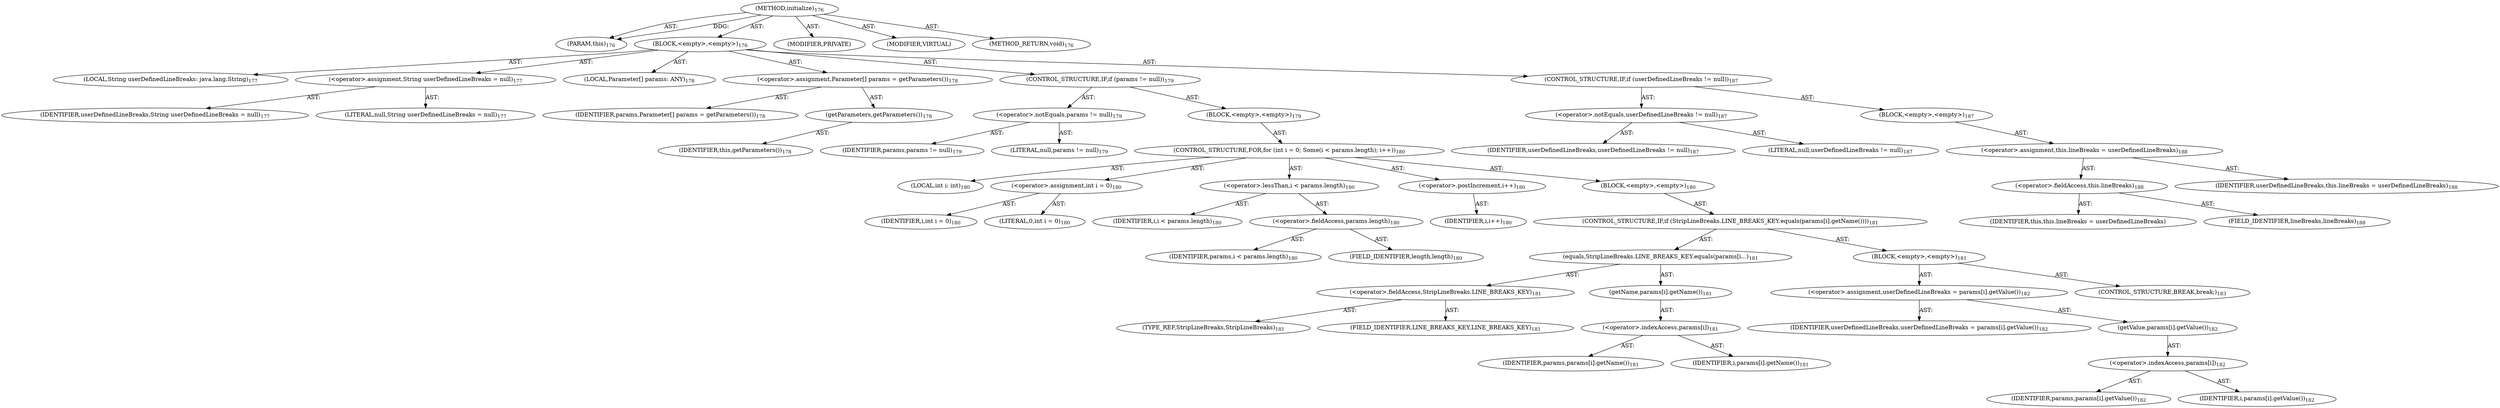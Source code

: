 digraph "initialize" {  
"111669149702" [label = <(METHOD,initialize)<SUB>176</SUB>> ]
"115964116995" [label = <(PARAM,this)<SUB>176</SUB>> ]
"25769803786" [label = <(BLOCK,&lt;empty&gt;,&lt;empty&gt;)<SUB>176</SUB>> ]
"94489280514" [label = <(LOCAL,String userDefinedLineBreaks: java.lang.String)<SUB>177</SUB>> ]
"30064771103" [label = <(&lt;operator&gt;.assignment,String userDefinedLineBreaks = null)<SUB>177</SUB>> ]
"68719476763" [label = <(IDENTIFIER,userDefinedLineBreaks,String userDefinedLineBreaks = null)<SUB>177</SUB>> ]
"90194313220" [label = <(LITERAL,null,String userDefinedLineBreaks = null)<SUB>177</SUB>> ]
"94489280515" [label = <(LOCAL,Parameter[] params: ANY)<SUB>178</SUB>> ]
"30064771104" [label = <(&lt;operator&gt;.assignment,Parameter[] params = getParameters())<SUB>178</SUB>> ]
"68719476764" [label = <(IDENTIFIER,params,Parameter[] params = getParameters())<SUB>178</SUB>> ]
"30064771105" [label = <(getParameters,getParameters())<SUB>178</SUB>> ]
"68719476741" [label = <(IDENTIFIER,this,getParameters())<SUB>178</SUB>> ]
"47244640261" [label = <(CONTROL_STRUCTURE,IF,if (params != null))<SUB>179</SUB>> ]
"30064771106" [label = <(&lt;operator&gt;.notEquals,params != null)<SUB>179</SUB>> ]
"68719476765" [label = <(IDENTIFIER,params,params != null)<SUB>179</SUB>> ]
"90194313221" [label = <(LITERAL,null,params != null)<SUB>179</SUB>> ]
"25769803787" [label = <(BLOCK,&lt;empty&gt;,&lt;empty&gt;)<SUB>179</SUB>> ]
"47244640262" [label = <(CONTROL_STRUCTURE,FOR,for (int i = 0; Some(i &lt; params.length); i++))<SUB>180</SUB>> ]
"94489280516" [label = <(LOCAL,int i: int)<SUB>180</SUB>> ]
"30064771107" [label = <(&lt;operator&gt;.assignment,int i = 0)<SUB>180</SUB>> ]
"68719476766" [label = <(IDENTIFIER,i,int i = 0)<SUB>180</SUB>> ]
"90194313222" [label = <(LITERAL,0,int i = 0)<SUB>180</SUB>> ]
"30064771108" [label = <(&lt;operator&gt;.lessThan,i &lt; params.length)<SUB>180</SUB>> ]
"68719476767" [label = <(IDENTIFIER,i,i &lt; params.length)<SUB>180</SUB>> ]
"30064771109" [label = <(&lt;operator&gt;.fieldAccess,params.length)<SUB>180</SUB>> ]
"68719476768" [label = <(IDENTIFIER,params,i &lt; params.length)<SUB>180</SUB>> ]
"55834574855" [label = <(FIELD_IDENTIFIER,length,length)<SUB>180</SUB>> ]
"30064771110" [label = <(&lt;operator&gt;.postIncrement,i++)<SUB>180</SUB>> ]
"68719476769" [label = <(IDENTIFIER,i,i++)<SUB>180</SUB>> ]
"25769803788" [label = <(BLOCK,&lt;empty&gt;,&lt;empty&gt;)<SUB>180</SUB>> ]
"47244640263" [label = <(CONTROL_STRUCTURE,IF,if (StripLineBreaks.LINE_BREAKS_KEY.equals(params[i].getName())))<SUB>181</SUB>> ]
"30064771111" [label = <(equals,StripLineBreaks.LINE_BREAKS_KEY.equals(params[i...)<SUB>181</SUB>> ]
"30064771112" [label = <(&lt;operator&gt;.fieldAccess,StripLineBreaks.LINE_BREAKS_KEY)<SUB>181</SUB>> ]
"180388626434" [label = <(TYPE_REF,StripLineBreaks,StripLineBreaks)<SUB>181</SUB>> ]
"55834574856" [label = <(FIELD_IDENTIFIER,LINE_BREAKS_KEY,LINE_BREAKS_KEY)<SUB>181</SUB>> ]
"30064771113" [label = <(getName,params[i].getName())<SUB>181</SUB>> ]
"30064771114" [label = <(&lt;operator&gt;.indexAccess,params[i])<SUB>181</SUB>> ]
"68719476770" [label = <(IDENTIFIER,params,params[i].getName())<SUB>181</SUB>> ]
"68719476771" [label = <(IDENTIFIER,i,params[i].getName())<SUB>181</SUB>> ]
"25769803789" [label = <(BLOCK,&lt;empty&gt;,&lt;empty&gt;)<SUB>181</SUB>> ]
"30064771115" [label = <(&lt;operator&gt;.assignment,userDefinedLineBreaks = params[i].getValue())<SUB>182</SUB>> ]
"68719476772" [label = <(IDENTIFIER,userDefinedLineBreaks,userDefinedLineBreaks = params[i].getValue())<SUB>182</SUB>> ]
"30064771116" [label = <(getValue,params[i].getValue())<SUB>182</SUB>> ]
"30064771117" [label = <(&lt;operator&gt;.indexAccess,params[i])<SUB>182</SUB>> ]
"68719476773" [label = <(IDENTIFIER,params,params[i].getValue())<SUB>182</SUB>> ]
"68719476774" [label = <(IDENTIFIER,i,params[i].getValue())<SUB>182</SUB>> ]
"47244640264" [label = <(CONTROL_STRUCTURE,BREAK,break;)<SUB>183</SUB>> ]
"47244640265" [label = <(CONTROL_STRUCTURE,IF,if (userDefinedLineBreaks != null))<SUB>187</SUB>> ]
"30064771118" [label = <(&lt;operator&gt;.notEquals,userDefinedLineBreaks != null)<SUB>187</SUB>> ]
"68719476775" [label = <(IDENTIFIER,userDefinedLineBreaks,userDefinedLineBreaks != null)<SUB>187</SUB>> ]
"90194313223" [label = <(LITERAL,null,userDefinedLineBreaks != null)<SUB>187</SUB>> ]
"25769803790" [label = <(BLOCK,&lt;empty&gt;,&lt;empty&gt;)<SUB>187</SUB>> ]
"30064771119" [label = <(&lt;operator&gt;.assignment,this.lineBreaks = userDefinedLineBreaks)<SUB>188</SUB>> ]
"30064771120" [label = <(&lt;operator&gt;.fieldAccess,this.lineBreaks)<SUB>188</SUB>> ]
"68719476776" [label = <(IDENTIFIER,this,this.lineBreaks = userDefinedLineBreaks)> ]
"55834574857" [label = <(FIELD_IDENTIFIER,lineBreaks,lineBreaks)<SUB>188</SUB>> ]
"68719476777" [label = <(IDENTIFIER,userDefinedLineBreaks,this.lineBreaks = userDefinedLineBreaks)<SUB>188</SUB>> ]
"133143986193" [label = <(MODIFIER,PRIVATE)> ]
"133143986194" [label = <(MODIFIER,VIRTUAL)> ]
"128849018886" [label = <(METHOD_RETURN,void)<SUB>176</SUB>> ]
  "111669149702" -> "115964116995"  [ label = "AST: "] 
  "111669149702" -> "25769803786"  [ label = "AST: "] 
  "111669149702" -> "133143986193"  [ label = "AST: "] 
  "111669149702" -> "133143986194"  [ label = "AST: "] 
  "111669149702" -> "128849018886"  [ label = "AST: "] 
  "25769803786" -> "94489280514"  [ label = "AST: "] 
  "25769803786" -> "30064771103"  [ label = "AST: "] 
  "25769803786" -> "94489280515"  [ label = "AST: "] 
  "25769803786" -> "30064771104"  [ label = "AST: "] 
  "25769803786" -> "47244640261"  [ label = "AST: "] 
  "25769803786" -> "47244640265"  [ label = "AST: "] 
  "30064771103" -> "68719476763"  [ label = "AST: "] 
  "30064771103" -> "90194313220"  [ label = "AST: "] 
  "30064771104" -> "68719476764"  [ label = "AST: "] 
  "30064771104" -> "30064771105"  [ label = "AST: "] 
  "30064771105" -> "68719476741"  [ label = "AST: "] 
  "47244640261" -> "30064771106"  [ label = "AST: "] 
  "47244640261" -> "25769803787"  [ label = "AST: "] 
  "30064771106" -> "68719476765"  [ label = "AST: "] 
  "30064771106" -> "90194313221"  [ label = "AST: "] 
  "25769803787" -> "47244640262"  [ label = "AST: "] 
  "47244640262" -> "94489280516"  [ label = "AST: "] 
  "47244640262" -> "30064771107"  [ label = "AST: "] 
  "47244640262" -> "30064771108"  [ label = "AST: "] 
  "47244640262" -> "30064771110"  [ label = "AST: "] 
  "47244640262" -> "25769803788"  [ label = "AST: "] 
  "30064771107" -> "68719476766"  [ label = "AST: "] 
  "30064771107" -> "90194313222"  [ label = "AST: "] 
  "30064771108" -> "68719476767"  [ label = "AST: "] 
  "30064771108" -> "30064771109"  [ label = "AST: "] 
  "30064771109" -> "68719476768"  [ label = "AST: "] 
  "30064771109" -> "55834574855"  [ label = "AST: "] 
  "30064771110" -> "68719476769"  [ label = "AST: "] 
  "25769803788" -> "47244640263"  [ label = "AST: "] 
  "47244640263" -> "30064771111"  [ label = "AST: "] 
  "47244640263" -> "25769803789"  [ label = "AST: "] 
  "30064771111" -> "30064771112"  [ label = "AST: "] 
  "30064771111" -> "30064771113"  [ label = "AST: "] 
  "30064771112" -> "180388626434"  [ label = "AST: "] 
  "30064771112" -> "55834574856"  [ label = "AST: "] 
  "30064771113" -> "30064771114"  [ label = "AST: "] 
  "30064771114" -> "68719476770"  [ label = "AST: "] 
  "30064771114" -> "68719476771"  [ label = "AST: "] 
  "25769803789" -> "30064771115"  [ label = "AST: "] 
  "25769803789" -> "47244640264"  [ label = "AST: "] 
  "30064771115" -> "68719476772"  [ label = "AST: "] 
  "30064771115" -> "30064771116"  [ label = "AST: "] 
  "30064771116" -> "30064771117"  [ label = "AST: "] 
  "30064771117" -> "68719476773"  [ label = "AST: "] 
  "30064771117" -> "68719476774"  [ label = "AST: "] 
  "47244640265" -> "30064771118"  [ label = "AST: "] 
  "47244640265" -> "25769803790"  [ label = "AST: "] 
  "30064771118" -> "68719476775"  [ label = "AST: "] 
  "30064771118" -> "90194313223"  [ label = "AST: "] 
  "25769803790" -> "30064771119"  [ label = "AST: "] 
  "30064771119" -> "30064771120"  [ label = "AST: "] 
  "30064771119" -> "68719476777"  [ label = "AST: "] 
  "30064771120" -> "68719476776"  [ label = "AST: "] 
  "30064771120" -> "55834574857"  [ label = "AST: "] 
  "111669149702" -> "115964116995"  [ label = "DDG: "] 
}

